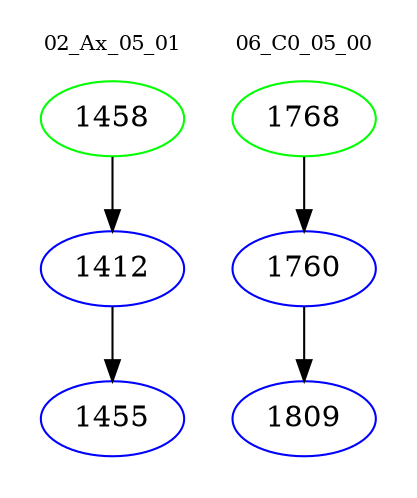 digraph{
subgraph cluster_0 {
color = white
label = "02_Ax_05_01";
fontsize=10;
T0_1458 [label="1458", color="green"]
T0_1458 -> T0_1412 [color="black"]
T0_1412 [label="1412", color="blue"]
T0_1412 -> T0_1455 [color="black"]
T0_1455 [label="1455", color="blue"]
}
subgraph cluster_1 {
color = white
label = "06_C0_05_00";
fontsize=10;
T1_1768 [label="1768", color="green"]
T1_1768 -> T1_1760 [color="black"]
T1_1760 [label="1760", color="blue"]
T1_1760 -> T1_1809 [color="black"]
T1_1809 [label="1809", color="blue"]
}
}
